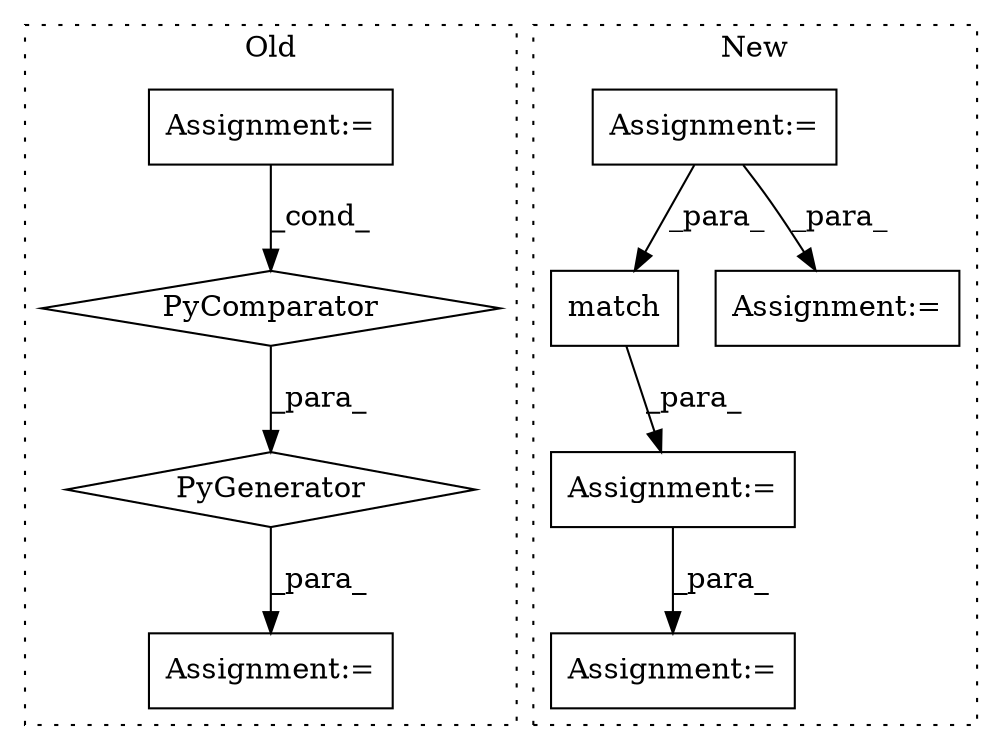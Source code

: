digraph G {
subgraph cluster0 {
1 [label="PyGenerator" a="107" s="1591" l="156" shape="diamond"];
3 [label="Assignment:=" a="7" s="1667" l="74" shape="box"];
4 [label="Assignment:=" a="7" s="1574" l="1" shape="box"];
5 [label="PyComparator" a="113" s="1667" l="74" shape="diamond"];
label = "Old";
style="dotted";
}
subgraph cluster1 {
2 [label="match" a="32" s="1603,1641" l="6,1" shape="box"];
6 [label="Assignment:=" a="7" s="1571" l="1" shape="box"];
7 [label="Assignment:=" a="7" s="1684" l="2" shape="box"];
8 [label="Assignment:=" a="7" s="1747" l="1" shape="box"];
9 [label="Assignment:=" a="7" s="1599" l="1" shape="box"];
label = "New";
style="dotted";
}
1 -> 4 [label="_para_"];
2 -> 9 [label="_para_"];
3 -> 5 [label="_cond_"];
5 -> 1 [label="_para_"];
6 -> 2 [label="_para_"];
6 -> 8 [label="_para_"];
9 -> 7 [label="_para_"];
}